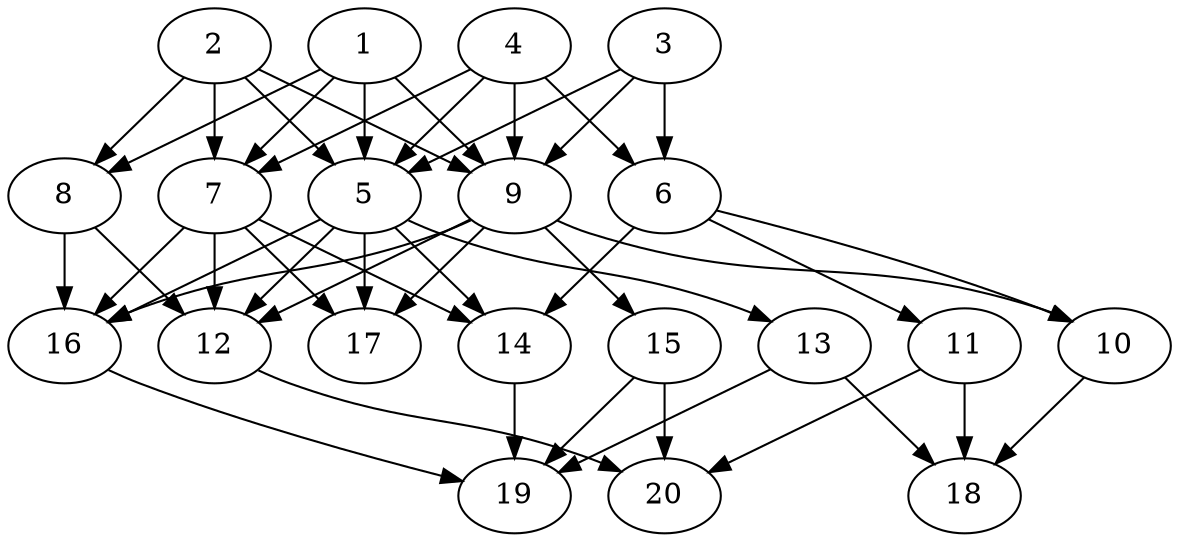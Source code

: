 // DAG automatically generated by daggen at Tue Jul 23 14:33:40 2019
// ./daggen --dot -n 20 --ccr 0.4 --fat 0.6 --regular 0.5 --density 0.8 --mindata 5242880 --maxdata 52428800 
digraph G {
  1 [size="88739840", alpha="0.02", expect_size="35495936"] 
  1 -> 5 [size ="35495936"]
  1 -> 7 [size ="35495936"]
  1 -> 8 [size ="35495936"]
  1 -> 9 [size ="35495936"]
  2 [size="29268480", alpha="0.05", expect_size="11707392"] 
  2 -> 5 [size ="11707392"]
  2 -> 7 [size ="11707392"]
  2 -> 8 [size ="11707392"]
  2 -> 9 [size ="11707392"]
  3 [size="16376320", alpha="0.12", expect_size="6550528"] 
  3 -> 5 [size ="6550528"]
  3 -> 6 [size ="6550528"]
  3 -> 9 [size ="6550528"]
  4 [size="112903680", alpha="0.07", expect_size="45161472"] 
  4 -> 5 [size ="45161472"]
  4 -> 6 [size ="45161472"]
  4 -> 7 [size ="45161472"]
  4 -> 9 [size ="45161472"]
  5 [size="46689280", alpha="0.04", expect_size="18675712"] 
  5 -> 12 [size ="18675712"]
  5 -> 13 [size ="18675712"]
  5 -> 14 [size ="18675712"]
  5 -> 16 [size ="18675712"]
  5 -> 17 [size ="18675712"]
  6 [size="91289600", alpha="0.12", expect_size="36515840"] 
  6 -> 10 [size ="36515840"]
  6 -> 11 [size ="36515840"]
  6 -> 14 [size ="36515840"]
  7 [size="85304320", alpha="0.03", expect_size="34121728"] 
  7 -> 12 [size ="34121728"]
  7 -> 14 [size ="34121728"]
  7 -> 16 [size ="34121728"]
  7 -> 17 [size ="34121728"]
  8 [size="125440000", alpha="0.15", expect_size="50176000"] 
  8 -> 12 [size ="50176000"]
  8 -> 16 [size ="50176000"]
  9 [size="18560000", alpha="0.17", expect_size="7424000"] 
  9 -> 10 [size ="7424000"]
  9 -> 12 [size ="7424000"]
  9 -> 15 [size ="7424000"]
  9 -> 16 [size ="7424000"]
  9 -> 17 [size ="7424000"]
  10 [size="41464320", alpha="0.16", expect_size="16585728"] 
  10 -> 18 [size ="16585728"]
  11 [size="51924480", alpha="0.06", expect_size="20769792"] 
  11 -> 18 [size ="20769792"]
  11 -> 20 [size ="20769792"]
  12 [size="62551040", alpha="0.18", expect_size="25020416"] 
  12 -> 20 [size ="25020416"]
  13 [size="91891200", alpha="0.04", expect_size="36756480"] 
  13 -> 18 [size ="36756480"]
  13 -> 19 [size ="36756480"]
  14 [size="42565120", alpha="0.04", expect_size="17026048"] 
  14 -> 19 [size ="17026048"]
  15 [size="84920320", alpha="0.18", expect_size="33968128"] 
  15 -> 19 [size ="33968128"]
  15 -> 20 [size ="33968128"]
  16 [size="109419520", alpha="0.19", expect_size="43767808"] 
  16 -> 19 [size ="43767808"]
  17 [size="60544000", alpha="0.06", expect_size="24217600"] 
  18 [size="79672320", alpha="0.13", expect_size="31868928"] 
  19 [size="51041280", alpha="0.12", expect_size="20416512"] 
  20 [size="34977280", alpha="0.19", expect_size="13990912"] 
}
